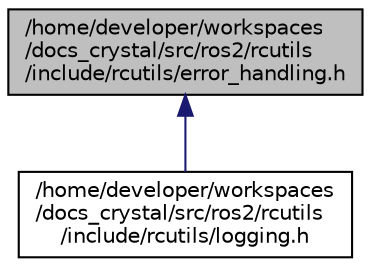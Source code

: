 digraph "/home/developer/workspaces/docs_crystal/src/ros2/rcutils/include/rcutils/error_handling.h"
{
  edge [fontname="Helvetica",fontsize="10",labelfontname="Helvetica",labelfontsize="10"];
  node [fontname="Helvetica",fontsize="10",shape=record];
  Node14 [label="/home/developer/workspaces\l/docs_crystal/src/ros2/rcutils\l/include/rcutils/error_handling.h",height=0.2,width=0.4,color="black", fillcolor="grey75", style="filled", fontcolor="black"];
  Node14 -> Node15 [dir="back",color="midnightblue",fontsize="10",style="solid",fontname="Helvetica"];
  Node15 [label="/home/developer/workspaces\l/docs_crystal/src/ros2/rcutils\l/include/rcutils/logging.h",height=0.2,width=0.4,color="black", fillcolor="white", style="filled",URL="$logging_8h.html"];
}
